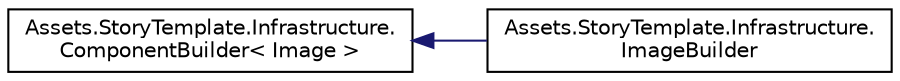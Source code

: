 digraph "Graphical Class Hierarchy"
{
  edge [fontname="Helvetica",fontsize="10",labelfontname="Helvetica",labelfontsize="10"];
  node [fontname="Helvetica",fontsize="10",shape=record];
  rankdir="LR";
  Node1 [label="Assets.StoryTemplate.Infrastructure.\lComponentBuilder\< Image \>",height=0.2,width=0.4,color="black", fillcolor="white", style="filled",URL="$d2/d76/classAssets_1_1StoryTemplate_1_1Infrastructure_1_1ComponentBuilder.html"];
  Node1 -> Node2 [dir="back",color="midnightblue",fontsize="10",style="solid",fontname="Helvetica"];
  Node2 [label="Assets.StoryTemplate.Infrastructure.\lImageBuilder",height=0.2,width=0.4,color="black", fillcolor="white", style="filled",URL="$d3/d87/classAssets_1_1StoryTemplate_1_1Infrastructure_1_1ImageBuilder.html"];
}

